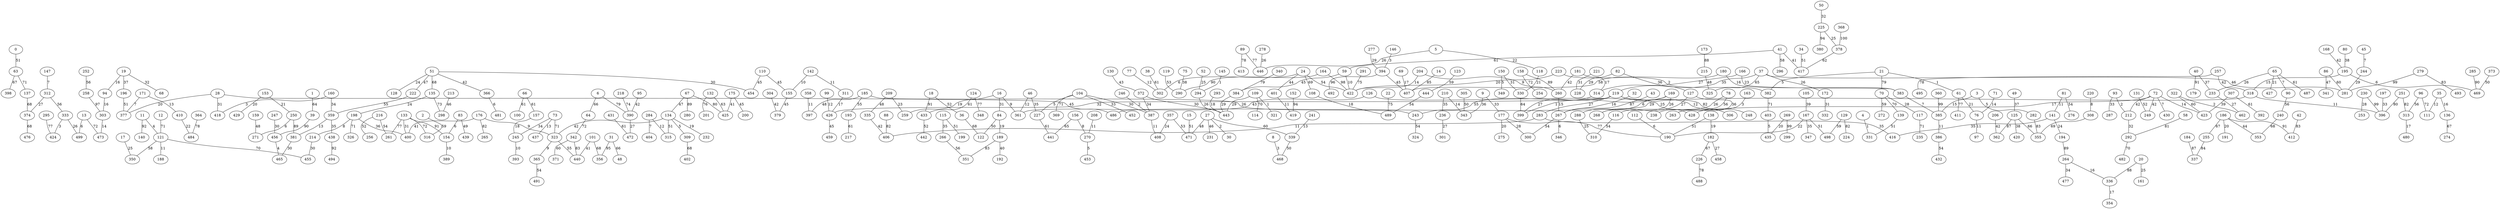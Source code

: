graph {
  0 [label="0"];
  1 [label="1"];
  2 [label="2"];
  3 [label="3"];
  4 [label="4"];
  5 [label="5"];
  6 [label="6"];
  8 [label="8"];
  9 [label="9"];
  11 [label="11"];
  12 [label="12"];
  13 [label="13"];
  14 [label="14"];
  15 [label="15"];
  16 [label="16"];
  17 [label="17"];
  18 [label="18"];
  19 [label="19"];
  20 [label="20"];
  21 [label="21"];
  22 [label="22"];
  24 [label="24"];
  27 [label="27"];
  28 [label="28"];
  30 [label="30"];
  31 [label="31"];
  32 [label="32"];
  34 [label="34"];
  35 [label="35"];
  36 [label="36"];
  37 [label="37"];
  38 [label="38"];
  39 [label="39"];
  40 [label="40"];
  41 [label="41"];
  42 [label="42"];
  43 [label="43"];
  45 [label="45"];
  46 [label="46"];
  48 [label="48"];
  49 [label="49"];
  50 [label="50"];
  51 [label="51"];
  52 [label="52"];
  58 [label="58"];
  59 [label="59"];
  61 [label="61"];
  63 [label="63"];
  64 [label="64"];
  65 [label="65"];
  66 [label="66"];
  67 [label="67"];
  68 [label="68"];
  69 [label="69"];
  70 [label="70"];
  71 [label="71"];
  72 [label="72"];
  73 [label="73"];
  75 [label="75"];
  76 [label="76"];
  77 [label="77"];
  78 [label="78"];
  80 [label="80"];
  81 [label="81"];
  82 [label="82"];
  83 [label="83"];
  84 [label="84"];
  86 [label="86"];
  88 [label="88"];
  89 [label="89"];
  90 [label="90"];
  93 [label="93"];
  94 [label="94"];
  95 [label="95"];
  96 [label="96"];
  97 [label="97"];
  99 [label="99"];
  100 [label="100"];
  101 [label="101"];
  104 [label="104"];
  105 [label="105"];
  108 [label="108"];
  109 [label="109"];
  110 [label="110"];
  111 [label="111"];
  112 [label="112"];
  114 [label="114"];
  115 [label="115"];
  116 [label="116"];
  117 [label="117"];
  118 [label="118"];
  119 [label="119"];
  121 [label="121"];
  122 [label="122"];
  123 [label="123"];
  124 [label="124"];
  125 [label="125"];
  126 [label="126"];
  127 [label="127"];
  128 [label="128"];
  129 [label="129"];
  130 [label="130"];
  131 [label="131"];
  132 [label="132"];
  133 [label="133"];
  134 [label="134"];
  135 [label="135"];
  136 [label="136"];
  137 [label="137"];
  138 [label="138"];
  139 [label="139"];
  140 [label="140"];
  141 [label="141"];
  142 [label="142"];
  145 [label="145"];
  146 [label="146"];
  147 [label="147"];
  150 [label="150"];
  152 [label="152"];
  153 [label="153"];
  154 [label="154"];
  155 [label="155"];
  156 [label="156"];
  157 [label="157"];
  158 [label="158"];
  159 [label="159"];
  160 [label="160"];
  161 [label="161"];
  163 [label="163"];
  164 [label="164"];
  166 [label="166"];
  167 [label="167"];
  168 [label="168"];
  169 [label="169"];
  171 [label="171"];
  172 [label="172"];
  173 [label="173"];
  175 [label="175"];
  176 [label="176"];
  177 [label="177"];
  179 [label="179"];
  180 [label="180"];
  181 [label="181"];
  182 [label="182"];
  184 [label="184"];
  185 [label="185"];
  186 [label="186"];
  188 [label="188"];
  189 [label="189"];
  190 [label="190"];
  191 [label="191"];
  192 [label="192"];
  193 [label="193"];
  194 [label="194"];
  195 [label="195"];
  196 [label="196"];
  197 [label="197"];
  198 [label="198"];
  199 [label="199"];
  200 [label="200"];
  201 [label="201"];
  204 [label="204"];
  206 [label="206"];
  208 [label="208"];
  209 [label="209"];
  210 [label="210"];
  212 [label="212"];
  213 [label="213"];
  214 [label="214"];
  215 [label="215"];
  216 [label="216"];
  217 [label="217"];
  218 [label="218"];
  219 [label="219"];
  220 [label="220"];
  221 [label="221"];
  222 [label="222"];
  223 [label="223"];
  224 [label="224"];
  225 [label="225"];
  226 [label="226"];
  227 [label="227"];
  228 [label="228"];
  230 [label="230"];
  231 [label="231"];
  232 [label="232"];
  233 [label="233"];
  235 [label="235"];
  236 [label="236"];
  238 [label="238"];
  240 [label="240"];
  241 [label="241"];
  243 [label="243"];
  244 [label="244"];
  245 [label="245"];
  246 [label="246"];
  247 [label="247"];
  248 [label="248"];
  249 [label="249"];
  250 [label="250"];
  251 [label="251"];
  252 [label="252"];
  253 [label="253"];
  254 [label="254"];
  255 [label="255"];
  256 [label="256"];
  257 [label="257"];
  258 [label="258"];
  259 [label="259"];
  260 [label="260"];
  261 [label="261"];
  263 [label="263"];
  264 [label="264"];
  265 [label="265"];
  266 [label="266"];
  267 [label="267"];
  268 [label="268"];
  269 [label="269"];
  270 [label="270"];
  271 [label="271"];
  272 [label="272"];
  274 [label="274"];
  275 [label="275"];
  276 [label="276"];
  277 [label="277"];
  278 [label="278"];
  279 [label="279"];
  280 [label="280"];
  281 [label="281"];
  282 [label="282"];
  283 [label="283"];
  284 [label="284"];
  285 [label="285"];
  287 [label="287"];
  288 [label="288"];
  290 [label="290"];
  291 [label="291"];
  292 [label="292"];
  293 [label="293"];
  294 [label="294"];
  295 [label="295"];
  296 [label="296"];
  298 [label="298"];
  299 [label="299"];
  300 [label="300"];
  301 [label="301"];
  302 [label="302"];
  303 [label="303"];
  304 [label="304"];
  305 [label="305"];
  306 [label="306"];
  307 [label="307"];
  308 [label="308"];
  309 [label="309"];
  310 [label="310"];
  311 [label="311"];
  312 [label="312"];
  313 [label="313"];
  314 [label="314"];
  315 [label="315"];
  316 [label="316"];
  318 [label="318"];
  321 [label="321"];
  322 [label="322"];
  323 [label="323"];
  324 [label="324"];
  325 [label="325"];
  326 [label="326"];
  330 [label="330"];
  331 [label="331"];
  332 [label="332"];
  333 [label="333"];
  335 [label="335"];
  336 [label="336"];
  337 [label="337"];
  339 [label="339"];
  340 [label="340"];
  341 [label="341"];
  342 [label="342"];
  343 [label="343"];
  346 [label="346"];
  347 [label="347"];
  348 [label="348"];
  349 [label="349"];
  350 [label="350"];
  351 [label="351"];
  353 [label="353"];
  354 [label="354"];
  355 [label="355"];
  356 [label="356"];
  357 [label="357"];
  358 [label="358"];
  359 [label="359"];
  360 [label="360"];
  361 [label="361"];
  362 [label="362"];
  364 [label="364"];
  365 [label="365"];
  366 [label="366"];
  368 [label="368"];
  369 [label="369"];
  371 [label="371"];
  372 [label="372"];
  373 [label="373"];
  374 [label="374"];
  377 [label="377"];
  378 [label="378"];
  379 [label="379"];
  380 [label="380"];
  381 [label="381"];
  382 [label="382"];
  383 [label="383"];
  384 [label="384"];
  385 [label="385"];
  386 [label="386"];
  387 [label="387"];
  389 [label="389"];
  390 [label="390"];
  392 [label="392"];
  393 [label="393"];
  394 [label="394"];
  396 [label="396"];
  397 [label="397"];
  398 [label="398"];
  399 [label="399"];
  400 [label="400"];
  401 [label="401"];
  402 [label="402"];
  403 [label="403"];
  404 [label="404"];
  406 [label="406"];
  407 [label="407"];
  408 [label="408"];
  410 [label="410"];
  411 [label="411"];
  412 [label="412"];
  413 [label="413"];
  416 [label="416"];
  417 [label="417"];
  418 [label="418"];
  419 [label="419"];
  420 [label="420"];
  422 [label="422"];
  423 [label="423"];
  424 [label="424"];
  425 [label="425"];
  426 [label="426"];
  427 [label="427"];
  428 [label="428"];
  429 [label="429"];
  430 [label="430"];
  431 [label="431"];
  432 [label="432"];
  433 [label="433"];
  435 [label="435"];
  437 [label="437"];
  438 [label="438"];
  439 [label="439"];
  440 [label="440"];
  441 [label="441"];
  442 [label="442"];
  443 [label="443"];
  444 [label="444"];
  446 [label="446"];
  452 [label="452"];
  453 [label="453"];
  454 [label="454"];
  455 [label="455"];
  456 [label="456"];
  458 [label="458"];
  459 [label="459"];
  462 [label="462"];
  465 [label="465"];
  468 [label="468"];
  469 [label="469"];
  471 [label="471"];
  472 [label="472"];
  473 [label="473"];
  476 [label="476"];
  477 [label="477"];
  480 [label="480"];
  481 [label="481"];
  482 [label="482"];
  484 [label="484"];
  486 [label="486"];
  487 [label="487"];
  488 [label="488"];
  489 [label="489"];
  491 [label="491"];
  492 [label="492"];
  493 [label="493"];
  494 [label="494"];
  495 [label="495"];
  498 [label="498"];
  499 [label="499"];
  0 -- 63 [label="51"];
  1 -- 39 [label="64"];
  2 -- 316 [label="59"];
  3 -- 282 [label="5"];
  3 -- 385 [label="15"];
  4 -- 331 [label="1"];
  5 -- 118 [label="22"];
  5 -- 446 [label="26"];
  6 -- 64 [label="66"];
  6 -- 390 [label="79"];
  8 -- 468 [label="3"];
  9 -- 177 [label="33"];
  9 -- 343 [label="36"];
  11 -- 140 [label="92"];
  11 -- 121 [label="4"];
  12 -- 121 [label="71"];
  13 -- 499 [label="6"];
  13 -- 473 [label="72"];
  14 -- 407 [label="85"];
  15 -- 471 [label="51"];
  16 -- 361 [label="9"];
  16 -- 84 [label="31"];
  16 -- 259 [label="19"];
  17 -- 350 [label="25"];
  18 -- 36 [label="52"];
  18 -- 433 [label="91"];
  19 -- 196 [label="37"];
  19 -- 94 [label="16"];
  19 -- 68 [label="32"];
  20 -- 161 [label="25"];
  20 -- 336 [label="88"];
  21 -- 61 [label="1"];
  21 -- 382 [label="5"];
  21 -- 70 [label="79"];
  22 -- 489 [label="75"];
  24 -- 302 [label="6"];
  24 -- 422 [label="54"];
  24 -- 108 [label="69"];
  24 -- 401 [label="44"];
  27 -- 471 [label="48"];
  27 -- 231 [label="46"];
  27 -- 30 [label="2"];
  27 -- 339 [label="60"];
  28 -- 486 [label="45"];
  28 -- 377 [label="20"];
  28 -- 418 [label="31"];
  31 -- 356 [label="95"];
  31 -- 48 [label="66"];
  32 -- 267 [label="16"];
  34 -- 417 [label="51"];
  35 -- 136 [label="16"];
  35 -- 111 [label="12"];
  36 -- 122 [label="68"];
  37 -- 219 [label="35"];
  37 -- 325 [label="65"];
  37 -- 172 [label="26"];
  37 -- 281 [label="46"];
  38 -- 302 [label="61"];
  39 -- 456 [label="90"];
  40 -- 233 [label="37"];
  40 -- 179 [label="91"];
  41 -- 296 [label="58"];
  41 -- 59 [label="61"];
  41 -- 417 [label="41"];
  42 -- 412 [label="83"];
  43 -- 267 [label="87"];
  45 -- 244 [label="7"];
  46 -- 227 [label="35"];
  46 -- 361 [label="12"];
  49 -- 125 [label="37"];
  50 -- 225 [label="32"];
  51 -- 366 [label="42"];
  51 -- 128 [label="24"];
  51 -- 222 [label="47"];
  51 -- 135 [label="68"];
  51 -- 454 [label="30"];
  52 -- 294 [label="25"];
  58 -- 292 [label="81"];
  59 -- 384 [label="45"];
  59 -- 422 [label="10"];
  61 -- 76 [label="21"];
  61 -- 411 [label="77"];
  63 -- 398 [label="67"];
  63 -- 137 [label="71"];
  64 -- 342 [label="72"];
  65 -- 487 [label="61"];
  65 -- 90 [label="7"];
  65 -- 427 [label="21"];
  65 -- 233 [label="26"];
  66 -- 100 [label="61"];
  66 -- 157 [label="61"];
  67 -- 280 [label="89"];
  67 -- 425 [label="80"];
  67 -- 134 [label="47"];
  69 -- 407 [label="17"];
  70 -- 117 [label="28"];
  70 -- 272 [label="59"];
  70 -- 139 [label="70"];
  71 -- 76 [label="14"];
  72 -- 249 [label="42"];
  72 -- 430 [label="7"];
  72 -- 212 [label="42"];
  72 -- 423 [label="14"];
  72 -- 428 [label="17"];
  73 -- 323 [label="71"];
  73 -- 245 [label="34"];
  73 -- 437 [label="13"];
  75 -- 290 [label="38"];
  76 -- 97 [label="11"];
  77 -- 302 [label="12"];
  78 -- 116 [label="26"];
  78 -- 238 [label="56"];
  80 -- 195 [label="38"];
  81 -- 276 [label="54"];
  81 -- 141 [label="11"];
  82 -- 127 [label="36"];
  82 -- 228 [label="29"];
  83 -- 439 [label="49"];
  83 -- 154 [label="6"];
  84 -- 189 [label="19"];
  84 -- 122 [label="50"];
  86 -- 281 [label="60"];
  86 -- 341 [label="47"];
  88 -- 406 [label="82"];
  89 -- 413 [label="78"];
  89 -- 446 [label="77"];
  90 -- 240 [label="56"];
  93 -- 212 [label="2"];
  93 -- 287 [label="33"];
  94 -- 303 [label="16"];
  95 -- 390 [label="42"];
  96 -- 111 [label="72"];
  96 -- 313 [label="56"];
  99 -- 426 [label="12"];
  101 -- 440 [label="41"];
  101 -- 356 [label="68"];
  104 -- 227 [label="5"];
  104 -- 387 [label="30"];
  104 -- 452 [label="33"];
  104 -- 369 [label="71"];
  105 -- 167 [label="39"];
  108 -- 489 [label="18"];
  109 -- 114 [label="70"];
  109 -- 443 [label="29"];
  109 -- 321 [label="1"];
  110 -- 155 [label="45"];
  110 -- 454 [label="45"];
  112 -- 190 [label="6"];
  115 -- 199 [label="51"];
  115 -- 266 [label="35"];
  116 -- 310 [label="54"];
  117 -- 235 [label="71"];
  118 -- 330 [label="21"];
  119 -- 290 [label="53"];
  121 -- 350 [label="58"];
  121 -- 455 [label="70"];
  121 -- 188 [label="11"];
  123 -- 444 [label="59"];
  124 -- 433 [label="61"];
  124 -- 348 [label="77"];
  125 -- 420 [label="38"];
  125 -- 362 [label="87"];
  125 -- 355 [label="66"];
  126 -- 361 [label="43"];
  126 -- 428 [label="25"];
  127 -- 263 [label="36"];
  127 -- 268 [label="27"];
  129 -- 498 [label="59"];
  129 -- 224 [label="82"];
  130 -- 372 [label="43"];
  131 -- 249 [label="52"];
  132 -- 201 [label="76"];
  132 -- 425 [label="63"];
  133 -- 400 [label="31"];
  133 -- 154 [label="91"];
  133 -- 316 [label="72"];
  133 -- 261 [label="77"];
  134 -- 309 [label="5"];
  134 -- 323 [label="42"];
  134 -- 315 [label="51"];
  134 -- 232 [label="19"];
  135 -- 198 [label="24"];
  135 -- 298 [label="73"];
  136 -- 274 [label="67"];
  137 -- 374 [label="68"];
  138 -- 182 [label="19"];
  138 -- 190 [label="51"];
  139 -- 331 [label="51"];
  141 -- 416 [label="35"];
  141 -- 194 [label="24"];
  142 -- 311 [label="11"];
  142 -- 155 [label="10"];
  145 -- 294 [label="1"];
  146 -- 394 [label="3"];
  147 -- 312 [label="7"];
  150 -- 349 [label="5"];
  150 -- 330 [label="31"];
  152 -- 419 [label="94"];
  153 -- 429 [label="20"];
  153 -- 250 [label="21"];
  154 -- 389 [label="10"];
  155 -- 379 [label="45"];
  156 -- 270 [label="8"];
  156 -- 441 [label="65"];
  157 -- 245 [label="18"];
  158 -- 260 [label="89"];
  158 -- 254 [label="72"];
  159 -- 271 [label="48"];
  160 -- 418 [label="3"];
  160 -- 359 [label="34"];
  163 -- 263 [label="3"];
  164 -- 290 [label="90"];
  164 -- 422 [label="98"];
  166 -- 383 [label="23"];
  166 -- 314 [label="27"];
  167 -- 190 [label="22"];
  167 -- 347 [label="35"];
  167 -- 498 [label="51"];
  168 -- 195 [label="42"];
  169 -- 399 [label="1"];
  169 -- 268 [label="26"];
  169 -- 288 [label="6"];
  171 -- 377 [label="7"];
  171 -- 410 [label="13"];
  172 -- 332 [label="31"];
  173 -- 215 [label="88"];
  175 -- 425 [label="41"];
  175 -- 200 [label="45"];
  176 -- 323 [label="9"];
  176 -- 400 [label="41"];
  176 -- 265 [label="82"];
  177 -- 190 [label="77"];
  177 -- 300 [label="28"];
  177 -- 275 [label="20"];
  180 -- 383 [label="16"];
  180 -- 407 [label="58"];
  181 -- 260 [label="42"];
  181 -- 314 [label="17"];
  182 -- 458 [label="27"];
  182 -- 226 [label="67"];
  184 -- 337 [label="87"];
  185 -- 193 [label="55"];
  185 -- 397 [label="48"];
  185 -- 243 [label="26"];
  186 -- 255 [label="67"];
  186 -- 412 [label="91"];
  186 -- 191 [label="20"];
  186 -- 353 [label="44"];
  189 -- 351 [label="83"];
  189 -- 192 [label="40"];
  193 -- 217 [label="61"];
  194 -- 264 [label="89"];
  195 -- 469 [label="6"];
  195 -- 318 [label="15"];
  196 -- 377 [label="51"];
  197 -- 396 [label="33"];
  198 -- 400 [label="36"];
  198 -- 214 [label="8"];
  198 -- 326 [label="71"];
  204 -- 422 [label="14"];
  204 -- 260 [label="9"];
  206 -- 362 [label="42"];
  208 -- 270 [label="11"];
  209 -- 335 [label="48"];
  209 -- 259 [label="23"];
  210 -- 236 [label="35"];
  210 -- 343 [label="14"];
  212 -- 292 [label="32"];
  213 -- 298 [label="46"];
  214 -- 455 [label="30"];
  215 -- 325 [label="48"];
  216 -- 261 [label="54"];
  216 -- 256 [label="52"];
  218 -- 390 [label="74"];
  219 -- 426 [label="32"];
  219 -- 248 [label="82"];
  219 -- 283 [label="27"];
  219 -- 306 [label="12"];
  219 -- 243 [label="55"];
  220 -- 308 [label="8"];
  221 -- 228 [label="31"];
  222 -- 359 [label="55"];
  223 -- 422 [label="20"];
  223 -- 382 [label="2"];
  225 -- 378 [label="25"];
  225 -- 380 [label="94"];
  226 -- 488 [label="78"];
  227 -- 441 [label="61"];
  230 -- 253 [label="28"];
  230 -- 396 [label="99"];
  233 -- 462 [label="27"];
  236 -- 301 [label="27"];
  240 -- 353 [label="68"];
  241 -- 339 [label="13"];
  243 -- 324 [label="54"];
  244 -- 281 [label="29"];
  245 -- 393 [label="10"];
  246 -- 387 [label="2"];
  247 -- 456 [label="30"];
  250 -- 381 [label="89"];
  250 -- 271 [label="6"];
  251 -- 396 [label="80"];
  251 -- 313 [label="82"];
  252 -- 258 [label="56"];
  255 -- 337 [label="84"];
  257 -- 318 [label="42"];
  257 -- 495 [label="78"];
  258 -- 303 [label="97"];
  260 -- 267 [label="15"];
  264 -- 336 [label="16"];
  264 -- 477 [label="34"];
  266 -- 351 [label="56"];
  267 -- 346 [label="6"];
  267 -- 300 [label="54"];
  269 -- 299 [label="99"];
  269 -- 435 [label="20"];
  270 -- 453 [label="5"];
  277 -- 394 [label="29"];
  278 -- 446 [label="26"];
  279 -- 493 [label="83"];
  279 -- 281 [label="99"];
  282 -- 355 [label="83"];
  283 -- 406 [label="11"];
  283 -- 416 [label="35"];
  284 -- 315 [label="12"];
  284 -- 404 [label="7"];
  285 -- 469 [label="90"];
  288 -- 310 [label="25"];
  291 -- 422 [label="75"];
  292 -- 482 [label="70"];
  293 -- 443 [label="18"];
  294 -- 443 [label="26"];
  295 -- 424 [label="77"];
  303 -- 473 [label="14"];
  304 -- 379 [label="42"];
  305 -- 343 [label="50"];
  307 -- 392 [label="61"];
  307 -- 423 [label="39"];
  308 -- 355 [label="69"];
  309 -- 402 [label="68"];
  311 -- 426 [label="17"];
  312 -- 333 [label="56"];
  312 -- 374 [label="27"];
  313 -- 480 [label="17"];
  314 -- 399 [label="27"];
  318 -- 396 [label="11"];
  318 -- 486 [label="29"];
  322 -- 423 [label="60"];
  322 -- 462 [label="2"];
  323 -- 365 [label="9"];
  323 -- 440 [label="55"];
  330 -- 399 [label="64"];
  333 -- 424 [label="3"];
  333 -- 499 [label="26"];
  335 -- 406 [label="42"];
  336 -- 354 [label="17"];
  339 -- 468 [label="50"];
  340 -- 384 [label="79"];
  342 -- 440 [label="83"];
  342 -- 371 [label="60"];
  357 -- 408 [label="24"];
  357 -- 471 [label="53"];
  358 -- 397 [label="11"];
  359 -- 381 [label="13"];
  359 -- 438 [label="35"];
  360 -- 385 [label="99"];
  364 -- 484 [label="78"];
  365 -- 491 [label="54"];
  366 -- 481 [label="6"];
  368 -- 378 [label="100"];
  372 -- 443 [label="30"];
  372 -- 387 [label="34"];
  373 -- 469 [label="50"];
  374 -- 476 [label="68"];
  378 -- 417 [label="62"];
  381 -- 465 [label="30"];
  382 -- 403 [label="71"];
  383 -- 385 [label="7"];
  384 -- 443 [label="29"];
  385 -- 386 [label="11"];
  386 -- 432 [label="54"];
  387 -- 408 [label="11"];
  390 -- 472 [label="27"];
  394 -- 492 [label="96"];
  394 -- 407 [label="45"];
  401 -- 419 [label="11"];
  403 -- 435 [label="5"];
  410 -- 484 [label="22"];
  426 -- 459 [label="45"];
  431 -- 472 [label="61"];
  433 -- 442 [label="52"];
  438 -- 494 [label="92"];
  444 -- 489 [label="54"];
  456 -- 465 [label="4"];
}